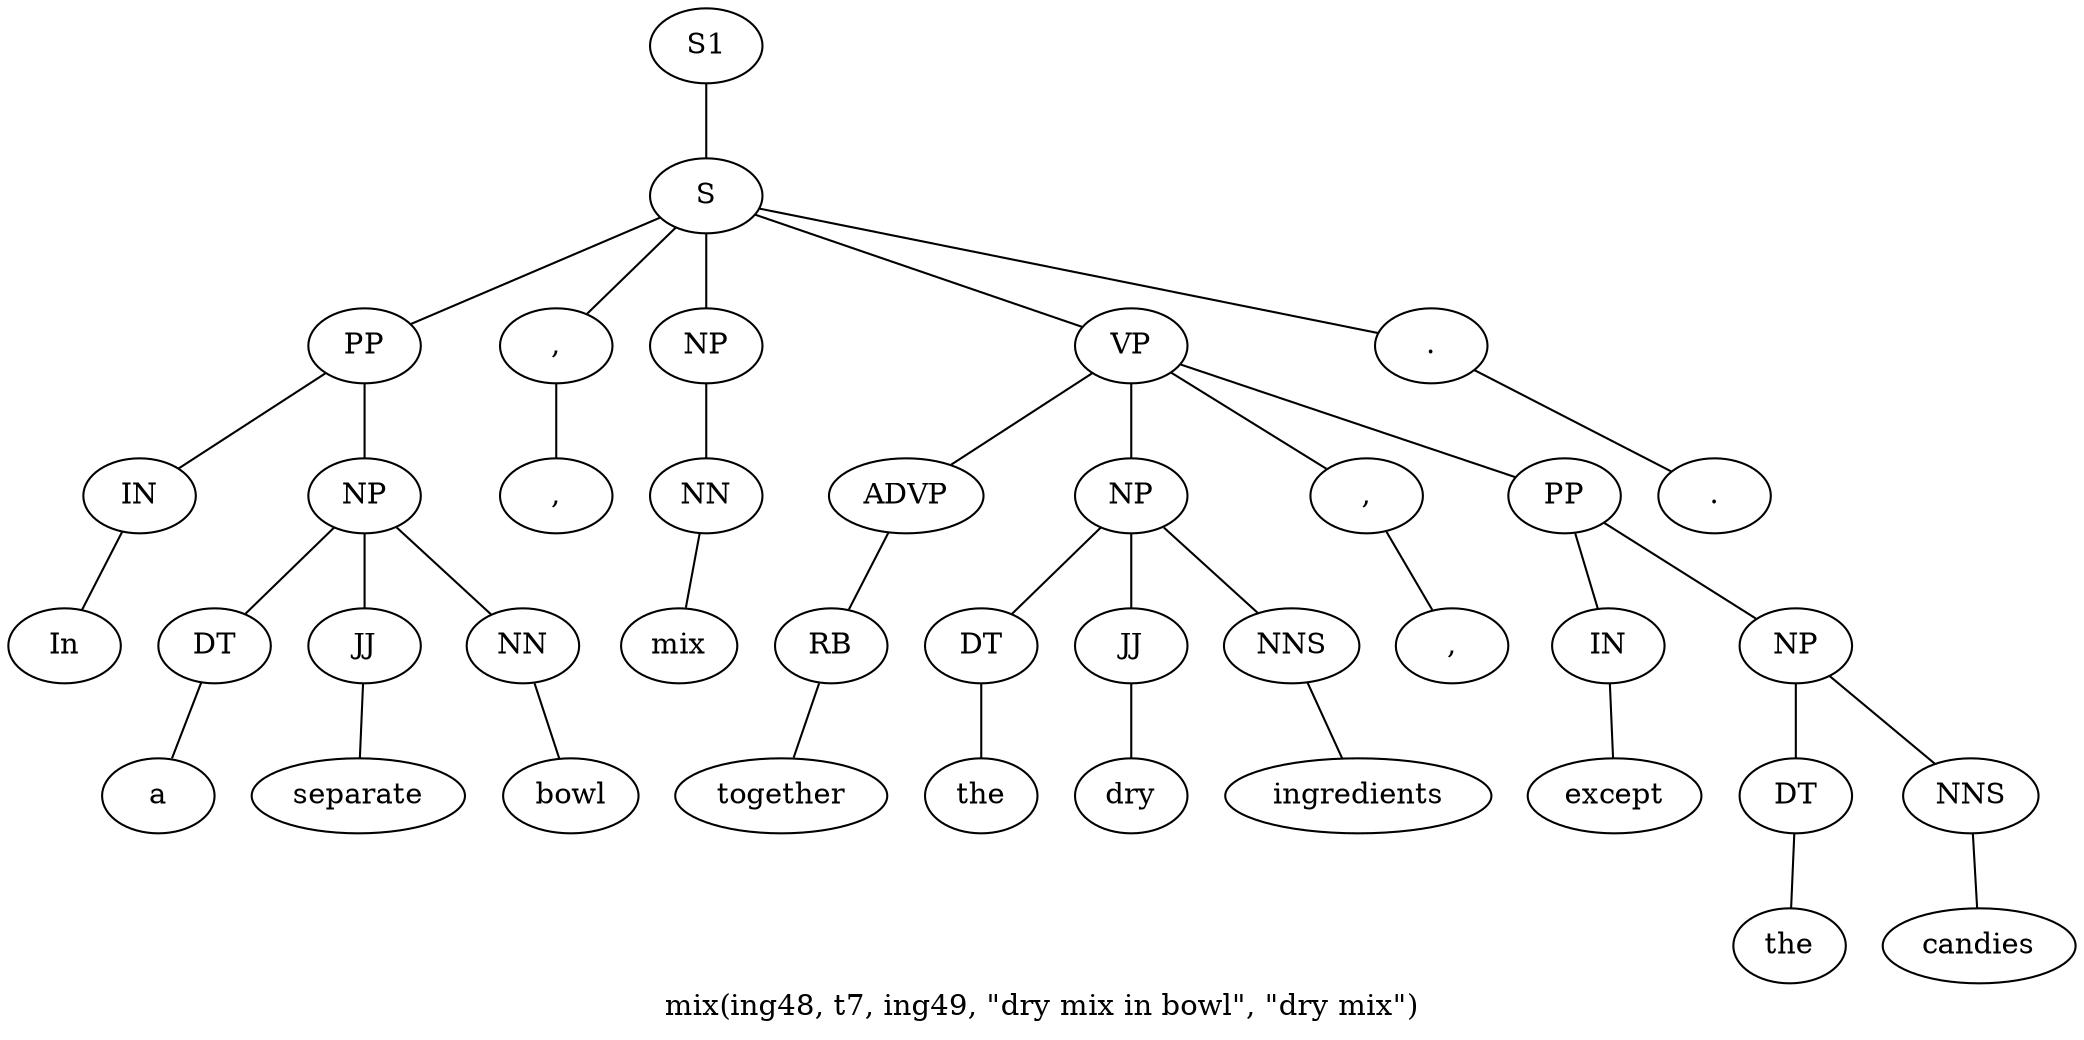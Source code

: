 graph SyntaxGraph {
	label = "mix(ing48, t7, ing49, \"dry mix in bowl\", \"dry mix\")";
	Node0 [label="S1"];
	Node1 [label="S"];
	Node2 [label="PP"];
	Node3 [label="IN"];
	Node4 [label="In"];
	Node5 [label="NP"];
	Node6 [label="DT"];
	Node7 [label="a"];
	Node8 [label="JJ"];
	Node9 [label="separate"];
	Node10 [label="NN"];
	Node11 [label="bowl"];
	Node12 [label=","];
	Node13 [label=","];
	Node14 [label="NP"];
	Node15 [label="NN"];
	Node16 [label="mix"];
	Node17 [label="VP"];
	Node18 [label="ADVP"];
	Node19 [label="RB"];
	Node20 [label="together"];
	Node21 [label="NP"];
	Node22 [label="DT"];
	Node23 [label="the"];
	Node24 [label="JJ"];
	Node25 [label="dry"];
	Node26 [label="NNS"];
	Node27 [label="ingredients"];
	Node28 [label=","];
	Node29 [label=","];
	Node30 [label="PP"];
	Node31 [label="IN"];
	Node32 [label="except"];
	Node33 [label="NP"];
	Node34 [label="DT"];
	Node35 [label="the"];
	Node36 [label="NNS"];
	Node37 [label="candies"];
	Node38 [label="."];
	Node39 [label="."];

	Node0 -- Node1;
	Node1 -- Node2;
	Node1 -- Node12;
	Node1 -- Node14;
	Node1 -- Node17;
	Node1 -- Node38;
	Node2 -- Node3;
	Node2 -- Node5;
	Node3 -- Node4;
	Node5 -- Node6;
	Node5 -- Node8;
	Node5 -- Node10;
	Node6 -- Node7;
	Node8 -- Node9;
	Node10 -- Node11;
	Node12 -- Node13;
	Node14 -- Node15;
	Node15 -- Node16;
	Node17 -- Node18;
	Node17 -- Node21;
	Node17 -- Node28;
	Node17 -- Node30;
	Node18 -- Node19;
	Node19 -- Node20;
	Node21 -- Node22;
	Node21 -- Node24;
	Node21 -- Node26;
	Node22 -- Node23;
	Node24 -- Node25;
	Node26 -- Node27;
	Node28 -- Node29;
	Node30 -- Node31;
	Node30 -- Node33;
	Node31 -- Node32;
	Node33 -- Node34;
	Node33 -- Node36;
	Node34 -- Node35;
	Node36 -- Node37;
	Node38 -- Node39;
}